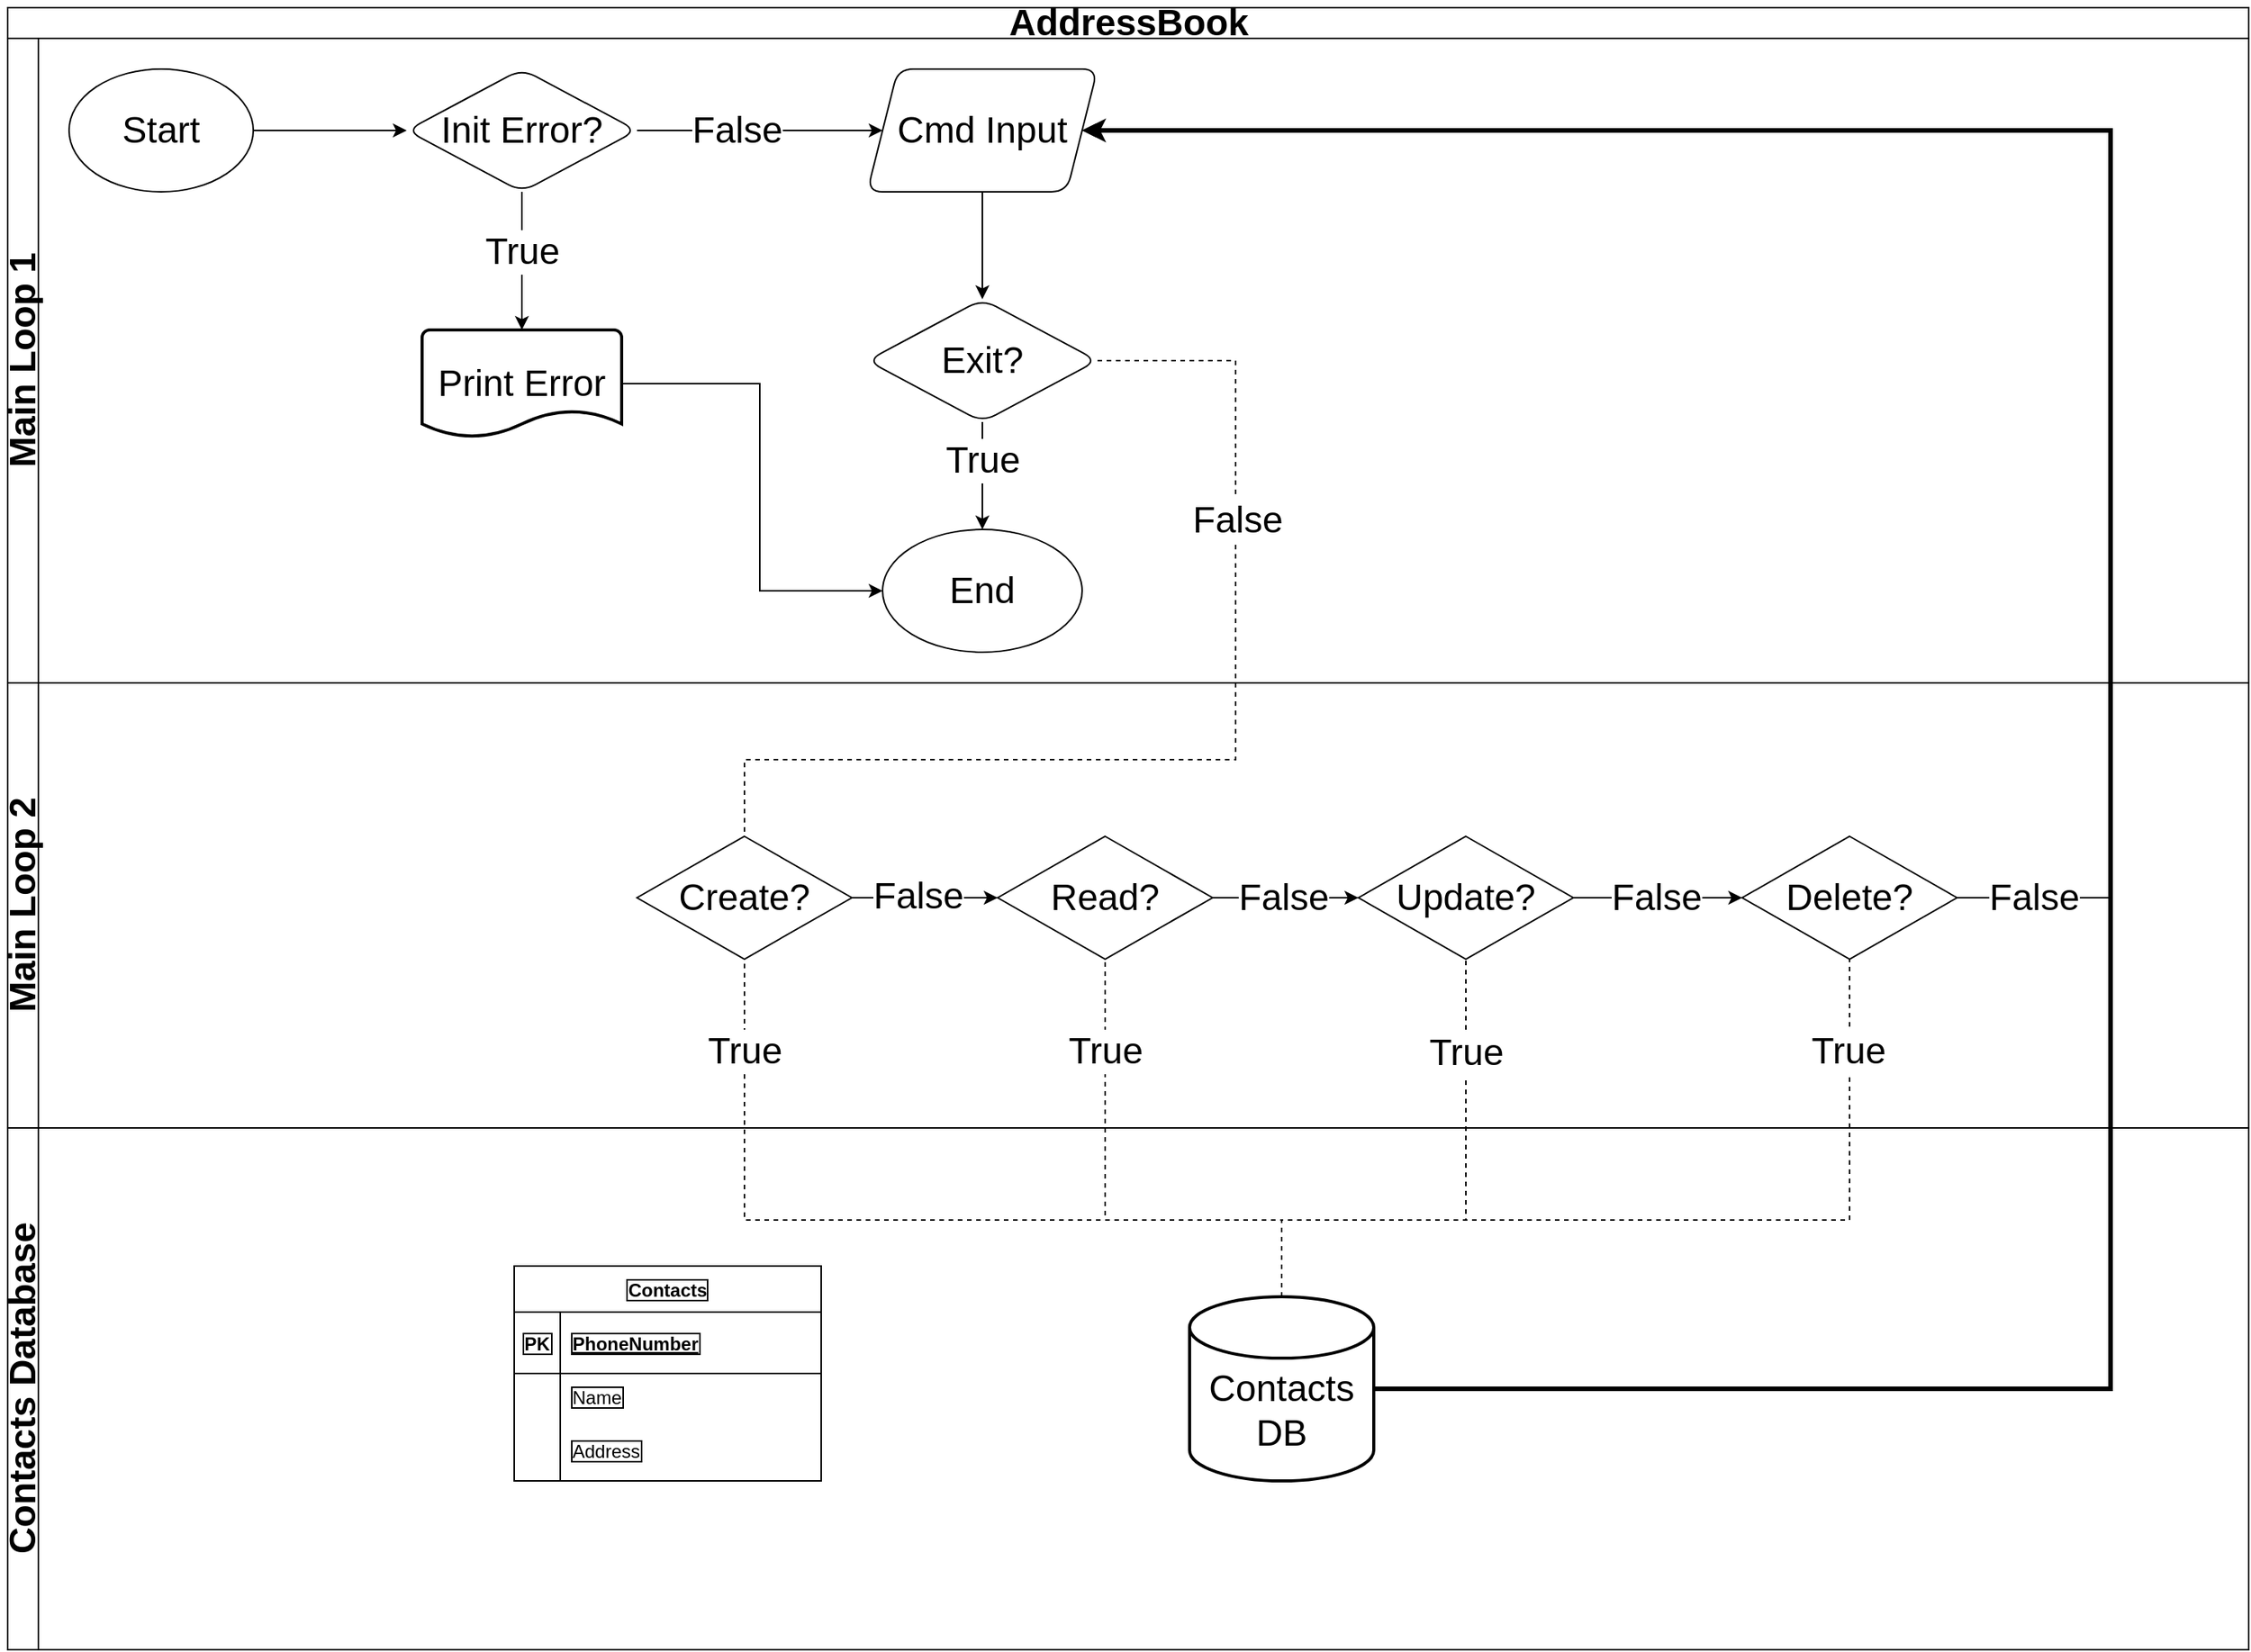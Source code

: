<mxfile version="20.8.16" type="device"><diagram name="페이지-1" id="kmWNxBw9w0cO_FyoHxHj"><mxGraphModel dx="1884" dy="1102" grid="1" gridSize="10" guides="1" tooltips="1" connect="1" arrows="1" fold="1" page="1" pageScale="1" pageWidth="827" pageHeight="1169" math="0" shadow="0"><root><mxCell id="0"/><mxCell id="1" parent="0"/><mxCell id="bGwdTQ_dmHLKiLBm3qGR-59" value="AddressBook" style="swimlane;childLayout=stackLayout;resizeParent=1;resizeParentMax=0;horizontal=1;startSize=20;horizontalStack=0;html=1;fontSize=24;" parent="1" vertex="1"><mxGeometry x="90" y="90" width="1460" height="1070" as="geometry"/></mxCell><mxCell id="bGwdTQ_dmHLKiLBm3qGR-60" value="Main Loop 1" style="swimlane;startSize=20;horizontal=0;html=1;fontSize=24;" parent="bGwdTQ_dmHLKiLBm3qGR-59" vertex="1"><mxGeometry y="20" width="1460" height="420" as="geometry"/></mxCell><mxCell id="bGwdTQ_dmHLKiLBm3qGR-63" value="Start" style="ellipse;whiteSpace=wrap;html=1;fontSize=24;" parent="bGwdTQ_dmHLKiLBm3qGR-60" vertex="1"><mxGeometry x="40" y="20" width="120" height="80" as="geometry"/></mxCell><mxCell id="bGwdTQ_dmHLKiLBm3qGR-68" value="" style="edgeStyle=orthogonalEdgeStyle;rounded=0;orthogonalLoop=1;jettySize=auto;html=1;fontSize=24;exitX=1;exitY=0.5;exitDx=0;exitDy=0;entryX=0;entryY=0.5;entryDx=0;entryDy=0;" parent="bGwdTQ_dmHLKiLBm3qGR-60" source="bGwdTQ_dmHLKiLBm3qGR-63" target="bGwdTQ_dmHLKiLBm3qGR-67" edge="1"><mxGeometry relative="1" as="geometry"><mxPoint x="350" y="60" as="sourcePoint"/></mxGeometry></mxCell><mxCell id="bGwdTQ_dmHLKiLBm3qGR-74" value="" style="edgeStyle=orthogonalEdgeStyle;rounded=0;orthogonalLoop=1;jettySize=auto;html=1;fontSize=24;entryX=0.5;entryY=0;entryDx=0;entryDy=0;entryPerimeter=0;" parent="bGwdTQ_dmHLKiLBm3qGR-60" source="bGwdTQ_dmHLKiLBm3qGR-67" target="bGwdTQ_dmHLKiLBm3qGR-82" edge="1"><mxGeometry relative="1" as="geometry"/></mxCell><mxCell id="bGwdTQ_dmHLKiLBm3qGR-76" value="True" style="edgeLabel;html=1;align=center;verticalAlign=middle;resizable=0;points=[];fontSize=24;" parent="bGwdTQ_dmHLKiLBm3qGR-74" vertex="1" connectable="0"><mxGeometry x="-0.196" y="-1" relative="1" as="geometry"><mxPoint x="1" y="3" as="offset"/></mxGeometry></mxCell><mxCell id="bGwdTQ_dmHLKiLBm3qGR-67" value="Init Error?" style="rhombus;whiteSpace=wrap;html=1;fontSize=24;rounded=1;" parent="bGwdTQ_dmHLKiLBm3qGR-60" vertex="1"><mxGeometry x="260" y="20" width="150" height="80" as="geometry"/></mxCell><mxCell id="bGwdTQ_dmHLKiLBm3qGR-73" value="End" style="ellipse;whiteSpace=wrap;html=1;fontSize=24;" parent="bGwdTQ_dmHLKiLBm3qGR-60" vertex="1"><mxGeometry x="570" y="320" width="130" height="80" as="geometry"/></mxCell><mxCell id="bGwdTQ_dmHLKiLBm3qGR-85" value="" style="edgeStyle=orthogonalEdgeStyle;rounded=0;orthogonalLoop=1;jettySize=auto;html=1;fontSize=24;" parent="bGwdTQ_dmHLKiLBm3qGR-60" source="bGwdTQ_dmHLKiLBm3qGR-77" target="bGwdTQ_dmHLKiLBm3qGR-84" edge="1"><mxGeometry relative="1" as="geometry"/></mxCell><mxCell id="bGwdTQ_dmHLKiLBm3qGR-77" value="Cmd Input" style="shape=parallelogram;perimeter=parallelogramPerimeter;whiteSpace=wrap;html=1;fixedSize=1;fontSize=24;rounded=1;" parent="bGwdTQ_dmHLKiLBm3qGR-60" vertex="1"><mxGeometry x="560" y="20" width="150" height="80" as="geometry"/></mxCell><mxCell id="bGwdTQ_dmHLKiLBm3qGR-78" style="edgeStyle=orthogonalEdgeStyle;rounded=0;orthogonalLoop=1;jettySize=auto;html=1;entryX=0;entryY=0.5;entryDx=0;entryDy=0;fontSize=24;" parent="bGwdTQ_dmHLKiLBm3qGR-60" source="bGwdTQ_dmHLKiLBm3qGR-67" target="bGwdTQ_dmHLKiLBm3qGR-77" edge="1"><mxGeometry relative="1" as="geometry"/></mxCell><mxCell id="bGwdTQ_dmHLKiLBm3qGR-80" value="False" style="edgeLabel;html=1;align=center;verticalAlign=middle;resizable=0;points=[];fontSize=24;" parent="bGwdTQ_dmHLKiLBm3qGR-78" vertex="1" connectable="0"><mxGeometry x="-0.193" y="1" relative="1" as="geometry"><mxPoint y="1" as="offset"/></mxGeometry></mxCell><mxCell id="bGwdTQ_dmHLKiLBm3qGR-81" value="False" style="edgeLabel;html=1;align=center;verticalAlign=middle;resizable=0;points=[];fontSize=24;" parent="bGwdTQ_dmHLKiLBm3qGR-78" vertex="1" connectable="0"><mxGeometry x="-0.193" y="1" relative="1" as="geometry"><mxPoint y="1" as="offset"/></mxGeometry></mxCell><mxCell id="bGwdTQ_dmHLKiLBm3qGR-83" style="edgeStyle=orthogonalEdgeStyle;rounded=0;orthogonalLoop=1;jettySize=auto;html=1;fontSize=24;entryX=0;entryY=0.5;entryDx=0;entryDy=0;exitX=1;exitY=0.5;exitDx=0;exitDy=0;exitPerimeter=0;" parent="bGwdTQ_dmHLKiLBm3qGR-60" source="bGwdTQ_dmHLKiLBm3qGR-82" target="bGwdTQ_dmHLKiLBm3qGR-73" edge="1"><mxGeometry relative="1" as="geometry"><mxPoint x="320" y="290" as="sourcePoint"/><mxPoint x="330" y="340" as="targetPoint"/><Array as="points"><mxPoint x="490" y="225"/><mxPoint x="490" y="360"/></Array></mxGeometry></mxCell><mxCell id="bGwdTQ_dmHLKiLBm3qGR-82" value="Print Error" style="strokeWidth=2;html=1;shape=mxgraph.flowchart.document2;whiteSpace=wrap;size=0.25;fontSize=24;" parent="bGwdTQ_dmHLKiLBm3qGR-60" vertex="1"><mxGeometry x="270" y="190" width="130" height="70" as="geometry"/></mxCell><mxCell id="bGwdTQ_dmHLKiLBm3qGR-86" value="" style="edgeStyle=orthogonalEdgeStyle;rounded=0;orthogonalLoop=1;jettySize=auto;html=1;fontSize=24;entryX=0.5;entryY=0;entryDx=0;entryDy=0;" parent="bGwdTQ_dmHLKiLBm3qGR-60" source="bGwdTQ_dmHLKiLBm3qGR-84" target="bGwdTQ_dmHLKiLBm3qGR-73" edge="1"><mxGeometry relative="1" as="geometry"/></mxCell><mxCell id="bGwdTQ_dmHLKiLBm3qGR-87" value="True" style="edgeLabel;html=1;align=center;verticalAlign=middle;resizable=0;points=[];fontSize=24;" parent="bGwdTQ_dmHLKiLBm3qGR-86" vertex="1" connectable="0"><mxGeometry x="0.005" y="1" relative="1" as="geometry"><mxPoint x="-1" y="-10" as="offset"/></mxGeometry></mxCell><mxCell id="bGwdTQ_dmHLKiLBm3qGR-84" value="Exit?" style="rhombus;whiteSpace=wrap;html=1;fontSize=24;rounded=1;" parent="bGwdTQ_dmHLKiLBm3qGR-60" vertex="1"><mxGeometry x="560" y="170" width="150" height="80" as="geometry"/></mxCell><mxCell id="bGwdTQ_dmHLKiLBm3qGR-61" value="Main Loop 2" style="swimlane;startSize=20;horizontal=0;html=1;fontSize=24;" parent="bGwdTQ_dmHLKiLBm3qGR-59" vertex="1"><mxGeometry y="440" width="1460" height="290" as="geometry"/></mxCell><mxCell id="bGwdTQ_dmHLKiLBm3qGR-130" value="" style="edgeStyle=orthogonalEdgeStyle;rounded=0;orthogonalLoop=1;jettySize=auto;html=1;fontSize=24;" parent="bGwdTQ_dmHLKiLBm3qGR-61" source="bGwdTQ_dmHLKiLBm3qGR-93" target="bGwdTQ_dmHLKiLBm3qGR-129" edge="1"><mxGeometry relative="1" as="geometry"/></mxCell><mxCell id="bGwdTQ_dmHLKiLBm3qGR-141" value="False" style="edgeLabel;html=1;align=center;verticalAlign=middle;resizable=0;points=[];fontSize=24;" parent="bGwdTQ_dmHLKiLBm3qGR-130" vertex="1" connectable="0"><mxGeometry x="-0.09" y="1" relative="1" as="geometry"><mxPoint as="offset"/></mxGeometry></mxCell><mxCell id="bGwdTQ_dmHLKiLBm3qGR-93" value="Create?" style="rhombus;whiteSpace=wrap;html=1;fontSize=24;" parent="bGwdTQ_dmHLKiLBm3qGR-61" vertex="1"><mxGeometry x="410" y="100" width="140" height="80" as="geometry"/></mxCell><mxCell id="bGwdTQ_dmHLKiLBm3qGR-132" value="" style="edgeStyle=orthogonalEdgeStyle;rounded=0;orthogonalLoop=1;jettySize=auto;html=1;fontSize=24;" parent="bGwdTQ_dmHLKiLBm3qGR-61" source="bGwdTQ_dmHLKiLBm3qGR-129" target="bGwdTQ_dmHLKiLBm3qGR-131" edge="1"><mxGeometry relative="1" as="geometry"/></mxCell><mxCell id="bGwdTQ_dmHLKiLBm3qGR-142" value="False" style="edgeLabel;html=1;align=center;verticalAlign=middle;resizable=0;points=[];fontSize=24;" parent="bGwdTQ_dmHLKiLBm3qGR-132" vertex="1" connectable="0"><mxGeometry x="-0.212" y="1" relative="1" as="geometry"><mxPoint x="8" y="1" as="offset"/></mxGeometry></mxCell><mxCell id="bGwdTQ_dmHLKiLBm3qGR-129" value="Read?" style="rhombus;whiteSpace=wrap;html=1;fontSize=24;" parent="bGwdTQ_dmHLKiLBm3qGR-61" vertex="1"><mxGeometry x="645" y="100" width="140" height="80" as="geometry"/></mxCell><mxCell id="bGwdTQ_dmHLKiLBm3qGR-134" value="" style="edgeStyle=orthogonalEdgeStyle;rounded=0;orthogonalLoop=1;jettySize=auto;html=1;fontSize=24;" parent="bGwdTQ_dmHLKiLBm3qGR-61" source="bGwdTQ_dmHLKiLBm3qGR-131" target="bGwdTQ_dmHLKiLBm3qGR-133" edge="1"><mxGeometry relative="1" as="geometry"/></mxCell><mxCell id="bGwdTQ_dmHLKiLBm3qGR-143" value="False" style="edgeLabel;html=1;align=center;verticalAlign=middle;resizable=0;points=[];fontSize=24;" parent="bGwdTQ_dmHLKiLBm3qGR-134" vertex="1" connectable="0"><mxGeometry x="-0.198" y="2" relative="1" as="geometry"><mxPoint x="10" y="2" as="offset"/></mxGeometry></mxCell><mxCell id="bGwdTQ_dmHLKiLBm3qGR-131" value="Update?" style="rhombus;whiteSpace=wrap;html=1;fontSize=24;" parent="bGwdTQ_dmHLKiLBm3qGR-61" vertex="1"><mxGeometry x="880" y="100" width="140" height="80" as="geometry"/></mxCell><mxCell id="bGwdTQ_dmHLKiLBm3qGR-133" value="Delete?" style="rhombus;whiteSpace=wrap;html=1;fontSize=24;" parent="bGwdTQ_dmHLKiLBm3qGR-61" vertex="1"><mxGeometry x="1130" y="100" width="140" height="80" as="geometry"/></mxCell><mxCell id="bGwdTQ_dmHLKiLBm3qGR-138" value="" style="endArrow=none;dashed=1;html=1;rounded=0;fontSize=24;entryX=0.5;entryY=1;entryDx=0;entryDy=0;exitX=0.5;exitY=0;exitDx=0;exitDy=0;exitPerimeter=0;" parent="bGwdTQ_dmHLKiLBm3qGR-59" source="bGwdTQ_dmHLKiLBm3qGR-95" target="bGwdTQ_dmHLKiLBm3qGR-129" edge="1"><mxGeometry width="50" height="50" relative="1" as="geometry"><mxPoint x="715" y="730" as="sourcePoint"/><mxPoint x="510" y="650" as="targetPoint"/><Array as="points"><mxPoint x="830" y="790"/><mxPoint x="715" y="790"/></Array></mxGeometry></mxCell><mxCell id="bGwdTQ_dmHLKiLBm3qGR-148" value="True" style="edgeLabel;html=1;align=center;verticalAlign=middle;resizable=0;points=[];fontSize=24;" parent="bGwdTQ_dmHLKiLBm3qGR-138" vertex="1" connectable="0"><mxGeometry x="0.142" y="1" relative="1" as="geometry"><mxPoint x="1" y="-84" as="offset"/></mxGeometry></mxCell><mxCell id="bGwdTQ_dmHLKiLBm3qGR-137" value="" style="endArrow=none;dashed=1;html=1;rounded=0;fontSize=24;entryX=0.5;entryY=1;entryDx=0;entryDy=0;exitX=0.5;exitY=0;exitDx=0;exitDy=0;exitPerimeter=0;" parent="bGwdTQ_dmHLKiLBm3qGR-59" source="bGwdTQ_dmHLKiLBm3qGR-95" target="bGwdTQ_dmHLKiLBm3qGR-131" edge="1"><mxGeometry width="50" height="50" relative="1" as="geometry"><mxPoint x="950" y="730" as="sourcePoint"/><mxPoint x="500" y="640" as="targetPoint"/><Array as="points"><mxPoint x="830" y="790"/><mxPoint x="950" y="790"/></Array></mxGeometry></mxCell><mxCell id="bGwdTQ_dmHLKiLBm3qGR-149" value="True" style="edgeLabel;html=1;align=center;verticalAlign=middle;resizable=0;points=[];fontSize=24;" parent="bGwdTQ_dmHLKiLBm3qGR-137" vertex="1" connectable="0"><mxGeometry x="0.115" relative="1" as="geometry"><mxPoint y="-90" as="offset"/></mxGeometry></mxCell><mxCell id="bGwdTQ_dmHLKiLBm3qGR-136" value="" style="endArrow=none;dashed=1;html=1;rounded=0;fontSize=24;entryX=0.5;entryY=1;entryDx=0;entryDy=0;exitX=0.5;exitY=0;exitDx=0;exitDy=0;exitPerimeter=0;" parent="bGwdTQ_dmHLKiLBm3qGR-59" source="bGwdTQ_dmHLKiLBm3qGR-95" target="bGwdTQ_dmHLKiLBm3qGR-133" edge="1"><mxGeometry width="50" height="50" relative="1" as="geometry"><mxPoint x="1200" y="730" as="sourcePoint"/><mxPoint x="490" y="630" as="targetPoint"/><Array as="points"><mxPoint x="830" y="790"/><mxPoint x="1200" y="790"/><mxPoint x="1200" y="760"/><mxPoint x="1200" y="710"/></Array></mxGeometry></mxCell><mxCell id="bGwdTQ_dmHLKiLBm3qGR-150" value="True" style="edgeLabel;html=1;align=center;verticalAlign=middle;resizable=0;points=[];fontSize=24;" parent="bGwdTQ_dmHLKiLBm3qGR-136" vertex="1" connectable="0"><mxGeometry x="0.197" y="-1" relative="1" as="geometry"><mxPoint x="66" y="-111" as="offset"/></mxGeometry></mxCell><mxCell id="bGwdTQ_dmHLKiLBm3qGR-135" value="" style="endArrow=none;dashed=1;html=1;rounded=0;fontSize=24;entryX=0.5;entryY=1;entryDx=0;entryDy=0;exitX=0.5;exitY=0;exitDx=0;exitDy=0;exitPerimeter=0;" parent="bGwdTQ_dmHLKiLBm3qGR-59" source="bGwdTQ_dmHLKiLBm3qGR-95" target="bGwdTQ_dmHLKiLBm3qGR-93" edge="1"><mxGeometry width="50" height="50" relative="1" as="geometry"><mxPoint x="480" y="730" as="sourcePoint"/><mxPoint x="500" y="630" as="targetPoint"/><Array as="points"><mxPoint x="830" y="790"/><mxPoint x="480" y="790"/></Array></mxGeometry></mxCell><mxCell id="bGwdTQ_dmHLKiLBm3qGR-147" value="True" style="edgeLabel;html=1;align=center;verticalAlign=middle;resizable=0;points=[];fontSize=24;" parent="bGwdTQ_dmHLKiLBm3qGR-135" vertex="1" connectable="0"><mxGeometry x="0.273" y="-5" relative="1" as="geometry"><mxPoint x="-37" y="-105" as="offset"/></mxGeometry></mxCell><mxCell id="bGwdTQ_dmHLKiLBm3qGR-153" value="" style="endArrow=none;dashed=1;html=1;rounded=0;fontSize=24;exitX=1;exitY=0.5;exitDx=0;exitDy=0;entryX=0.5;entryY=0;entryDx=0;entryDy=0;" parent="bGwdTQ_dmHLKiLBm3qGR-59" source="bGwdTQ_dmHLKiLBm3qGR-84" target="bGwdTQ_dmHLKiLBm3qGR-93" edge="1"><mxGeometry width="50" height="50" relative="1" as="geometry"><mxPoint x="810" y="260" as="sourcePoint"/><mxPoint x="860" y="210" as="targetPoint"/><Array as="points"><mxPoint x="800" y="230"/><mxPoint x="800" y="490"/><mxPoint x="480" y="490"/></Array></mxGeometry></mxCell><mxCell id="bGwdTQ_dmHLKiLBm3qGR-154" value="False" style="edgeLabel;html=1;align=center;verticalAlign=middle;resizable=0;points=[];fontSize=24;" parent="bGwdTQ_dmHLKiLBm3qGR-153" vertex="1" connectable="0"><mxGeometry x="-0.464" y="1" relative="1" as="geometry"><mxPoint y="1" as="offset"/></mxGeometry></mxCell><mxCell id="bGwdTQ_dmHLKiLBm3qGR-155" value="" style="endArrow=classic;html=1;rounded=0;fontSize=24;exitX=1;exitY=0.5;exitDx=0;exitDy=0;exitPerimeter=0;entryX=1;entryY=0.5;entryDx=0;entryDy=0;strokeWidth=3;" parent="bGwdTQ_dmHLKiLBm3qGR-59" source="bGwdTQ_dmHLKiLBm3qGR-95" target="bGwdTQ_dmHLKiLBm3qGR-77" edge="1"><mxGeometry width="50" height="50" relative="1" as="geometry"><mxPoint x="1110" y="930" as="sourcePoint"/><mxPoint x="1160" y="880" as="targetPoint"/><Array as="points"><mxPoint x="1370" y="900"/><mxPoint x="1370" y="80"/></Array></mxGeometry></mxCell><mxCell id="bGwdTQ_dmHLKiLBm3qGR-156" value="" style="endArrow=classic;html=1;rounded=0;strokeWidth=1;fontSize=24;exitX=1;exitY=0.5;exitDx=0;exitDy=0;entryX=1;entryY=0.5;entryDx=0;entryDy=0;" parent="bGwdTQ_dmHLKiLBm3qGR-59" source="bGwdTQ_dmHLKiLBm3qGR-133" target="bGwdTQ_dmHLKiLBm3qGR-77" edge="1"><mxGeometry width="50" height="50" relative="1" as="geometry"><mxPoint x="1270" y="630" as="sourcePoint"/><mxPoint x="1320" y="580" as="targetPoint"/><Array as="points"><mxPoint x="1370" y="580"/><mxPoint x="1370" y="80"/></Array></mxGeometry></mxCell><mxCell id="bGwdTQ_dmHLKiLBm3qGR-157" value="False" style="edgeLabel;html=1;align=center;verticalAlign=middle;resizable=0;points=[];fontSize=24;" parent="bGwdTQ_dmHLKiLBm3qGR-156" vertex="1" connectable="0"><mxGeometry x="-0.961" y="-2" relative="1" as="geometry"><mxPoint x="25" y="-2" as="offset"/></mxGeometry></mxCell><mxCell id="bGwdTQ_dmHLKiLBm3qGR-62" value="Contacts Database" style="swimlane;startSize=20;horizontal=0;html=1;fontSize=24;" parent="bGwdTQ_dmHLKiLBm3qGR-59" vertex="1"><mxGeometry y="730" width="1460" height="340" as="geometry"/></mxCell><mxCell id="bGwdTQ_dmHLKiLBm3qGR-95" value="&lt;br&gt;Contacts&lt;br&gt;DB" style="strokeWidth=2;html=1;shape=mxgraph.flowchart.database;whiteSpace=wrap;fontSize=24;" parent="bGwdTQ_dmHLKiLBm3qGR-62" vertex="1"><mxGeometry x="770" y="110" width="120" height="120" as="geometry"/></mxCell><mxCell id="aGMwRqG2WutRZWfrvXei-18" value="Contacts" style="shape=table;startSize=30;container=1;collapsible=1;childLayout=tableLayout;fixedRows=1;rowLines=0;fontStyle=1;align=center;resizeLast=1;labelBorderColor=#000000;" vertex="1" parent="bGwdTQ_dmHLKiLBm3qGR-62"><mxGeometry x="330" y="90" width="200" height="140" as="geometry"/></mxCell><mxCell id="aGMwRqG2WutRZWfrvXei-19" value="" style="shape=tableRow;horizontal=0;startSize=0;swimlaneHead=0;swimlaneBody=0;fillColor=none;collapsible=0;dropTarget=0;points=[[0,0.5],[1,0.5]];portConstraint=eastwest;top=0;left=0;right=0;bottom=1;labelBorderColor=#000000;" vertex="1" parent="aGMwRqG2WutRZWfrvXei-18"><mxGeometry y="30" width="200" height="40" as="geometry"/></mxCell><mxCell id="aGMwRqG2WutRZWfrvXei-20" value="PK" style="shape=partialRectangle;connectable=0;fillColor=none;top=0;left=0;bottom=0;right=0;fontStyle=1;overflow=hidden;labelBorderColor=#000000;" vertex="1" parent="aGMwRqG2WutRZWfrvXei-19"><mxGeometry width="30" height="40" as="geometry"><mxRectangle width="30" height="40" as="alternateBounds"/></mxGeometry></mxCell><mxCell id="aGMwRqG2WutRZWfrvXei-21" value="PhoneNumber" style="shape=partialRectangle;connectable=0;fillColor=none;top=0;left=0;bottom=0;right=0;align=left;spacingLeft=6;fontStyle=5;overflow=hidden;labelBorderColor=#000000;" vertex="1" parent="aGMwRqG2WutRZWfrvXei-19"><mxGeometry x="30" width="170" height="40" as="geometry"><mxRectangle width="170" height="40" as="alternateBounds"/></mxGeometry></mxCell><mxCell id="aGMwRqG2WutRZWfrvXei-22" value="" style="shape=tableRow;horizontal=0;startSize=0;swimlaneHead=0;swimlaneBody=0;fillColor=none;collapsible=0;dropTarget=0;points=[[0,0.5],[1,0.5]];portConstraint=eastwest;top=0;left=0;right=0;bottom=0;labelBorderColor=#000000;" vertex="1" parent="aGMwRqG2WutRZWfrvXei-18"><mxGeometry y="70" width="200" height="30" as="geometry"/></mxCell><mxCell id="aGMwRqG2WutRZWfrvXei-23" value="" style="shape=partialRectangle;connectable=0;fillColor=none;top=0;left=0;bottom=0;right=0;editable=1;overflow=hidden;labelBorderColor=#000000;" vertex="1" parent="aGMwRqG2WutRZWfrvXei-22"><mxGeometry width="30" height="30" as="geometry"><mxRectangle width="30" height="30" as="alternateBounds"/></mxGeometry></mxCell><mxCell id="aGMwRqG2WutRZWfrvXei-24" value="Name" style="shape=partialRectangle;connectable=0;fillColor=none;top=0;left=0;bottom=0;right=0;align=left;spacingLeft=6;overflow=hidden;labelBorderColor=#000000;" vertex="1" parent="aGMwRqG2WutRZWfrvXei-22"><mxGeometry x="30" width="170" height="30" as="geometry"><mxRectangle width="170" height="30" as="alternateBounds"/></mxGeometry></mxCell><mxCell id="aGMwRqG2WutRZWfrvXei-25" value="" style="shape=tableRow;horizontal=0;startSize=0;swimlaneHead=0;swimlaneBody=0;fillColor=none;collapsible=0;dropTarget=0;points=[[0,0.5],[1,0.5]];portConstraint=eastwest;top=0;left=0;right=0;bottom=0;labelBorderColor=#000000;" vertex="1" parent="aGMwRqG2WutRZWfrvXei-18"><mxGeometry y="100" width="200" height="40" as="geometry"/></mxCell><mxCell id="aGMwRqG2WutRZWfrvXei-26" value="" style="shape=partialRectangle;connectable=0;fillColor=none;top=0;left=0;bottom=0;right=0;editable=1;overflow=hidden;labelBorderColor=#000000;" vertex="1" parent="aGMwRqG2WutRZWfrvXei-25"><mxGeometry width="30" height="40" as="geometry"><mxRectangle width="30" height="40" as="alternateBounds"/></mxGeometry></mxCell><mxCell id="aGMwRqG2WutRZWfrvXei-27" value="Address" style="shape=partialRectangle;connectable=0;fillColor=none;top=0;left=0;bottom=0;right=0;align=left;spacingLeft=6;overflow=hidden;labelBorderColor=#000000;" vertex="1" parent="aGMwRqG2WutRZWfrvXei-25"><mxGeometry x="30" width="170" height="40" as="geometry"><mxRectangle width="170" height="40" as="alternateBounds"/></mxGeometry></mxCell></root></mxGraphModel></diagram></mxfile>